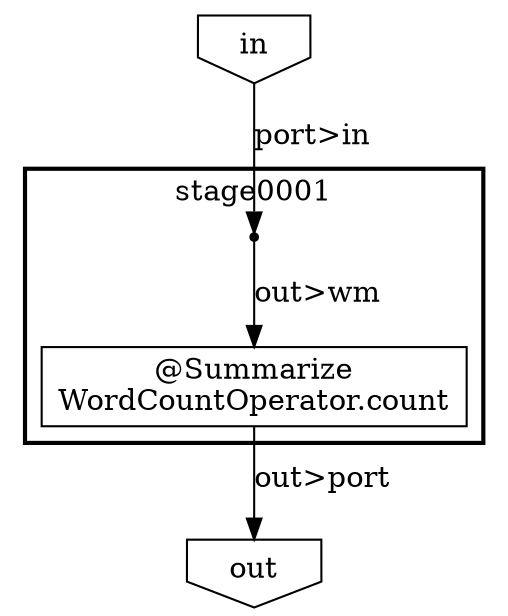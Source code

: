 digraph {
    subgraph "cluster_0e613b56-9895-439e-80c3-2394cd8c3f8f" {
        label = "stage0001";
        style = bold;
        "b1e2e85a-94d3-4830-a349-3f7a7915eb23" [shape=point];
        "d8a29389-8d6d-4e17-bcee-106695c2e566" [shape=box, label="@Summarize\nWordCountOperator.count"];
    }
    "295230bb-85e8-4456-a2b6-67d45f0d020d" [shape=invhouse, label="out"];
    "5d706902-237e-4c7e-bd54-fdc4f3b815c4" [shape=invhouse, label="in"];
    "5d706902-237e-4c7e-bd54-fdc4f3b815c4" -> "b1e2e85a-94d3-4830-a349-3f7a7915eb23" [label="port>in"];
    "b1e2e85a-94d3-4830-a349-3f7a7915eb23" -> "d8a29389-8d6d-4e17-bcee-106695c2e566" [label="out>wm"];
    "d8a29389-8d6d-4e17-bcee-106695c2e566" -> "295230bb-85e8-4456-a2b6-67d45f0d020d" [label="out>port"];
}
